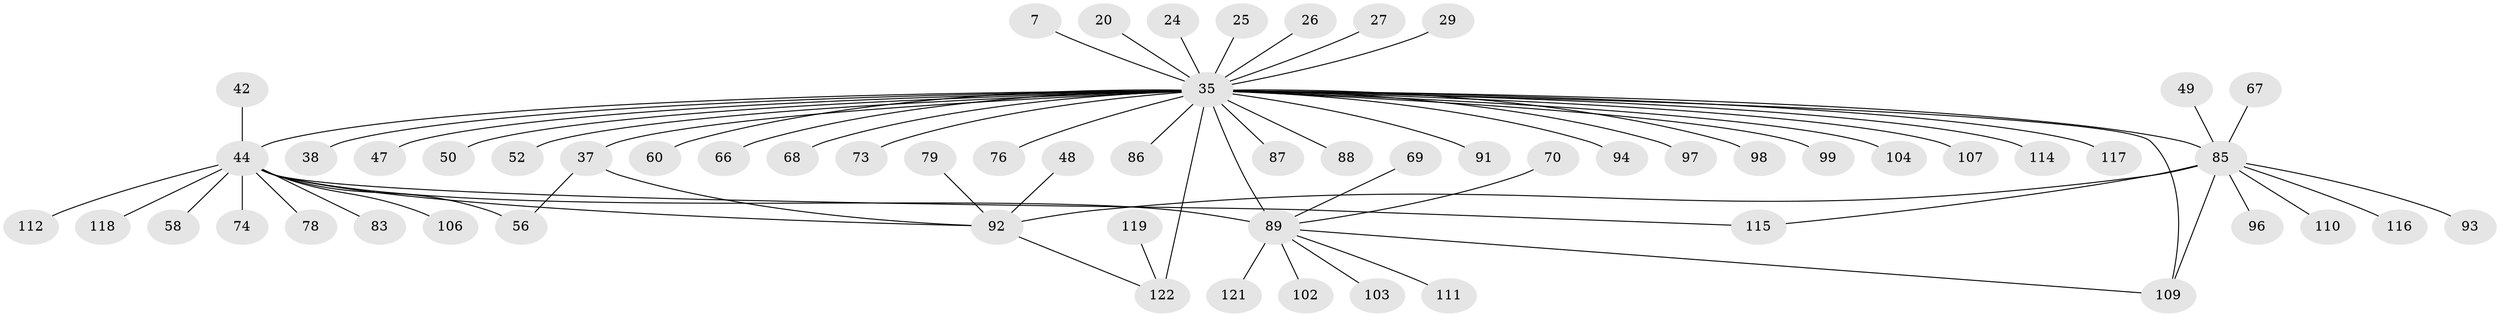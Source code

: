 // original degree distribution, {5: 0.06557377049180328, 8: 0.01639344262295082, 3: 0.04918032786885246, 28: 0.00819672131147541, 10: 0.00819672131147541, 24: 0.00819672131147541, 1: 0.5163934426229508, 4: 0.05737704918032787, 11: 0.00819672131147541, 2: 0.22950819672131148, 7: 0.00819672131147541, 6: 0.01639344262295082, 9: 0.00819672131147541}
// Generated by graph-tools (version 1.1) at 2025/50/03/04/25 21:50:04]
// undirected, 61 vertices, 68 edges
graph export_dot {
graph [start="1"]
  node [color=gray90,style=filled];
  7;
  20;
  24;
  25;
  26;
  27;
  29;
  35 [super="+5+34+6"];
  37;
  38;
  42;
  44 [super="+39"];
  47;
  48;
  49;
  50;
  52 [super="+28"];
  56;
  58;
  60;
  66;
  67;
  68;
  69;
  70;
  73;
  74;
  76;
  78;
  79;
  83;
  85 [super="+2+19"];
  86;
  87;
  88;
  89 [super="+41+23+54+61+82"];
  91;
  92 [super="+64+72+36"];
  93;
  94;
  96;
  97;
  98;
  99;
  102 [super="+77"];
  103;
  104;
  106;
  107;
  109 [super="+101"];
  110;
  111;
  112;
  114;
  115 [super="+15+59+80+90"];
  116 [super="+108"];
  117;
  118 [super="+75"];
  119;
  121;
  122 [super="+10+8+57+31+40+100+120"];
  7 -- 35;
  20 -- 35 [weight=2];
  24 -- 35;
  25 -- 35;
  26 -- 35;
  27 -- 35;
  29 -- 35;
  35 -- 107;
  35 -- 109 [weight=4];
  35 -- 47;
  35 -- 86;
  35 -- 94;
  35 -- 122 [weight=5];
  35 -- 37 [weight=2];
  35 -- 38;
  35 -- 44 [weight=5];
  35 -- 50;
  35 -- 52;
  35 -- 60;
  35 -- 66 [weight=2];
  35 -- 68;
  35 -- 73;
  35 -- 76;
  35 -- 85 [weight=3];
  35 -- 87;
  35 -- 88;
  35 -- 89 [weight=4];
  35 -- 91;
  35 -- 97 [weight=2];
  35 -- 98;
  35 -- 99;
  35 -- 104;
  35 -- 114;
  35 -- 117;
  37 -- 56;
  37 -- 92;
  42 -- 44;
  44 -- 74;
  44 -- 106;
  44 -- 78;
  44 -- 112 [weight=2];
  44 -- 83;
  44 -- 115;
  44 -- 118;
  44 -- 56 [weight=2];
  44 -- 89 [weight=2];
  44 -- 58;
  44 -- 92 [weight=3];
  48 -- 92;
  49 -- 85;
  67 -- 85;
  69 -- 89;
  70 -- 89;
  79 -- 92;
  85 -- 96;
  85 -- 92 [weight=2];
  85 -- 110;
  85 -- 93;
  85 -- 115;
  85 -- 116;
  85 -- 109 [weight=2];
  89 -- 103;
  89 -- 111;
  89 -- 121;
  89 -- 102;
  89 -- 109 [weight=2];
  92 -- 122 [weight=2];
  119 -- 122;
}
